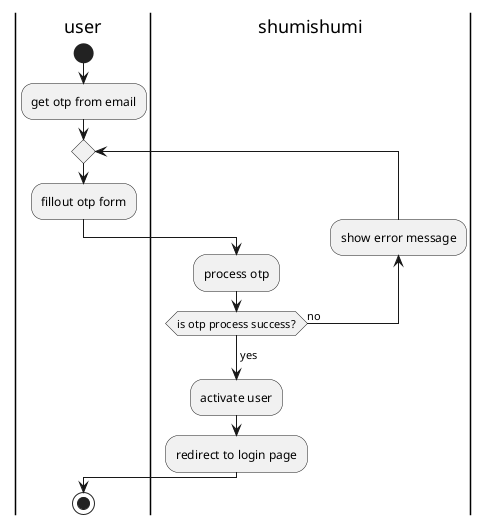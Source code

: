 @startuml activate user

|user|
start
:get otp from email;
repeat 
:fillout otp form;
|shumishumi|
:process otp;
backward:show error message;
repeat while(is otp process success?) is (no)
-> yes;
:activate user;
:redirect to login page;
|user|
stop

@enduml